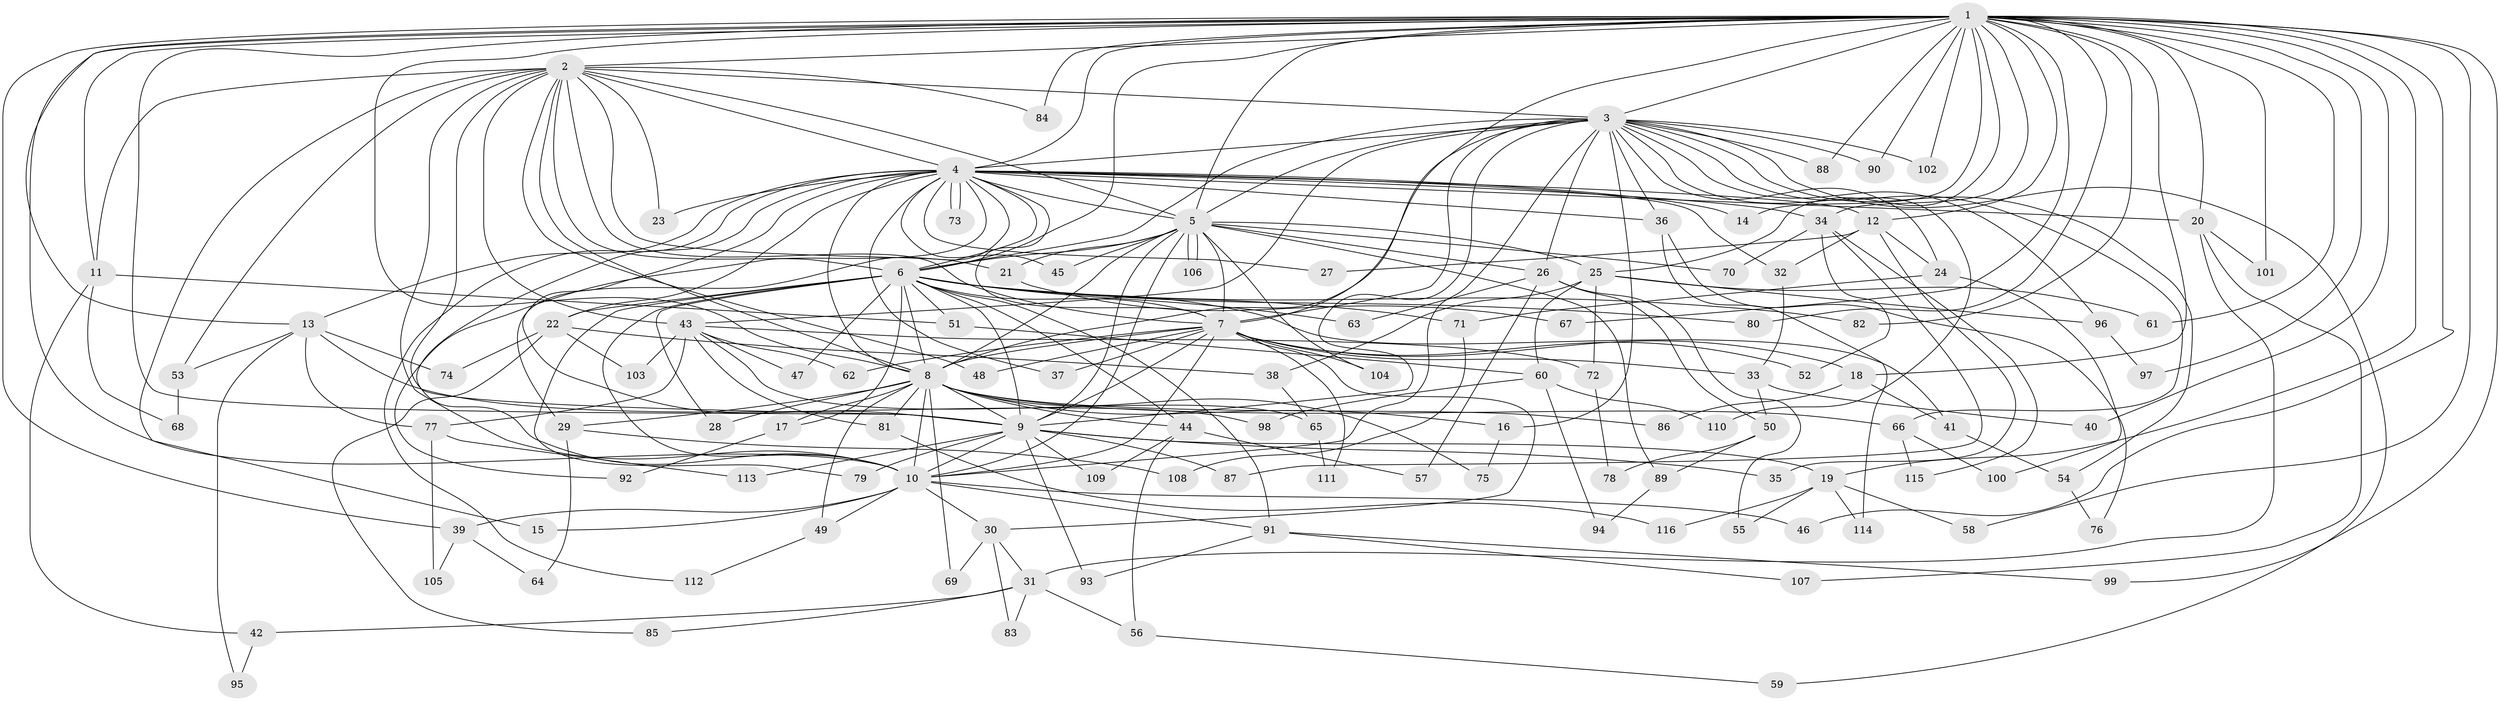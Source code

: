 // Generated by graph-tools (version 1.1) at 2025/34/03/09/25 02:34:56]
// undirected, 116 vertices, 257 edges
graph export_dot {
graph [start="1"]
  node [color=gray90,style=filled];
  1;
  2;
  3;
  4;
  5;
  6;
  7;
  8;
  9;
  10;
  11;
  12;
  13;
  14;
  15;
  16;
  17;
  18;
  19;
  20;
  21;
  22;
  23;
  24;
  25;
  26;
  27;
  28;
  29;
  30;
  31;
  32;
  33;
  34;
  35;
  36;
  37;
  38;
  39;
  40;
  41;
  42;
  43;
  44;
  45;
  46;
  47;
  48;
  49;
  50;
  51;
  52;
  53;
  54;
  55;
  56;
  57;
  58;
  59;
  60;
  61;
  62;
  63;
  64;
  65;
  66;
  67;
  68;
  69;
  70;
  71;
  72;
  73;
  74;
  75;
  76;
  77;
  78;
  79;
  80;
  81;
  82;
  83;
  84;
  85;
  86;
  87;
  88;
  89;
  90;
  91;
  92;
  93;
  94;
  95;
  96;
  97;
  98;
  99;
  100;
  101;
  102;
  103;
  104;
  105;
  106;
  107;
  108;
  109;
  110;
  111;
  112;
  113;
  114;
  115;
  116;
  1 -- 2;
  1 -- 3;
  1 -- 4;
  1 -- 5;
  1 -- 6;
  1 -- 7;
  1 -- 8;
  1 -- 9;
  1 -- 10;
  1 -- 11;
  1 -- 12;
  1 -- 13;
  1 -- 14;
  1 -- 18;
  1 -- 19;
  1 -- 20;
  1 -- 25;
  1 -- 34;
  1 -- 39;
  1 -- 40;
  1 -- 46;
  1 -- 58;
  1 -- 61;
  1 -- 67;
  1 -- 80;
  1 -- 82;
  1 -- 84;
  1 -- 88;
  1 -- 90;
  1 -- 97;
  1 -- 99;
  1 -- 101;
  1 -- 102;
  2 -- 3;
  2 -- 4;
  2 -- 5;
  2 -- 6;
  2 -- 7;
  2 -- 8;
  2 -- 9;
  2 -- 10;
  2 -- 11;
  2 -- 15;
  2 -- 21;
  2 -- 23;
  2 -- 43;
  2 -- 48;
  2 -- 53;
  2 -- 84;
  3 -- 4;
  3 -- 5;
  3 -- 6;
  3 -- 7;
  3 -- 8;
  3 -- 9;
  3 -- 10;
  3 -- 16;
  3 -- 24;
  3 -- 26;
  3 -- 36;
  3 -- 43;
  3 -- 54;
  3 -- 59;
  3 -- 66;
  3 -- 88;
  3 -- 90;
  3 -- 96;
  3 -- 102;
  3 -- 110;
  4 -- 5;
  4 -- 6;
  4 -- 7;
  4 -- 8;
  4 -- 9;
  4 -- 10;
  4 -- 12;
  4 -- 13;
  4 -- 14;
  4 -- 20;
  4 -- 22;
  4 -- 23;
  4 -- 27;
  4 -- 29;
  4 -- 32;
  4 -- 34;
  4 -- 36;
  4 -- 37;
  4 -- 45;
  4 -- 73;
  4 -- 73;
  4 -- 92;
  4 -- 112;
  5 -- 6;
  5 -- 7;
  5 -- 8;
  5 -- 9;
  5 -- 10;
  5 -- 21;
  5 -- 25;
  5 -- 26;
  5 -- 45;
  5 -- 70;
  5 -- 89;
  5 -- 104;
  5 -- 106;
  5 -- 106;
  6 -- 7;
  6 -- 8;
  6 -- 9;
  6 -- 10;
  6 -- 17;
  6 -- 22;
  6 -- 28;
  6 -- 41;
  6 -- 44;
  6 -- 47;
  6 -- 51;
  6 -- 63;
  6 -- 71;
  6 -- 79;
  6 -- 80;
  6 -- 82;
  6 -- 91;
  7 -- 8;
  7 -- 9;
  7 -- 10;
  7 -- 18;
  7 -- 30;
  7 -- 33;
  7 -- 37;
  7 -- 48;
  7 -- 52;
  7 -- 62;
  7 -- 104;
  7 -- 111;
  8 -- 9;
  8 -- 10;
  8 -- 16;
  8 -- 17;
  8 -- 28;
  8 -- 29;
  8 -- 44;
  8 -- 49;
  8 -- 66;
  8 -- 69;
  8 -- 75;
  8 -- 81;
  8 -- 86;
  9 -- 10;
  9 -- 19;
  9 -- 35;
  9 -- 79;
  9 -- 87;
  9 -- 93;
  9 -- 109;
  9 -- 113;
  10 -- 15;
  10 -- 30;
  10 -- 39;
  10 -- 46;
  10 -- 49;
  10 -- 91;
  11 -- 42;
  11 -- 51;
  11 -- 68;
  12 -- 24;
  12 -- 27;
  12 -- 32;
  12 -- 35;
  13 -- 53;
  13 -- 74;
  13 -- 77;
  13 -- 95;
  13 -- 98;
  16 -- 75;
  17 -- 92;
  18 -- 41;
  18 -- 86;
  19 -- 55;
  19 -- 58;
  19 -- 114;
  19 -- 116;
  20 -- 31;
  20 -- 101;
  20 -- 107;
  21 -- 67;
  22 -- 38;
  22 -- 74;
  22 -- 85;
  22 -- 103;
  24 -- 71;
  24 -- 100;
  25 -- 38;
  25 -- 60;
  25 -- 61;
  25 -- 72;
  25 -- 96;
  26 -- 50;
  26 -- 55;
  26 -- 57;
  26 -- 63;
  29 -- 64;
  29 -- 108;
  30 -- 31;
  30 -- 69;
  30 -- 83;
  31 -- 42;
  31 -- 56;
  31 -- 83;
  31 -- 85;
  32 -- 33;
  33 -- 40;
  33 -- 50;
  34 -- 52;
  34 -- 70;
  34 -- 87;
  34 -- 115;
  36 -- 76;
  36 -- 114;
  38 -- 65;
  39 -- 64;
  39 -- 105;
  41 -- 54;
  42 -- 95;
  43 -- 47;
  43 -- 62;
  43 -- 65;
  43 -- 72;
  43 -- 77;
  43 -- 81;
  43 -- 103;
  44 -- 56;
  44 -- 57;
  44 -- 109;
  49 -- 112;
  50 -- 78;
  50 -- 89;
  51 -- 60;
  53 -- 68;
  54 -- 76;
  56 -- 59;
  60 -- 94;
  60 -- 98;
  60 -- 110;
  65 -- 111;
  66 -- 100;
  66 -- 115;
  71 -- 108;
  72 -- 78;
  77 -- 105;
  77 -- 113;
  81 -- 116;
  89 -- 94;
  91 -- 93;
  91 -- 99;
  91 -- 107;
  96 -- 97;
}
